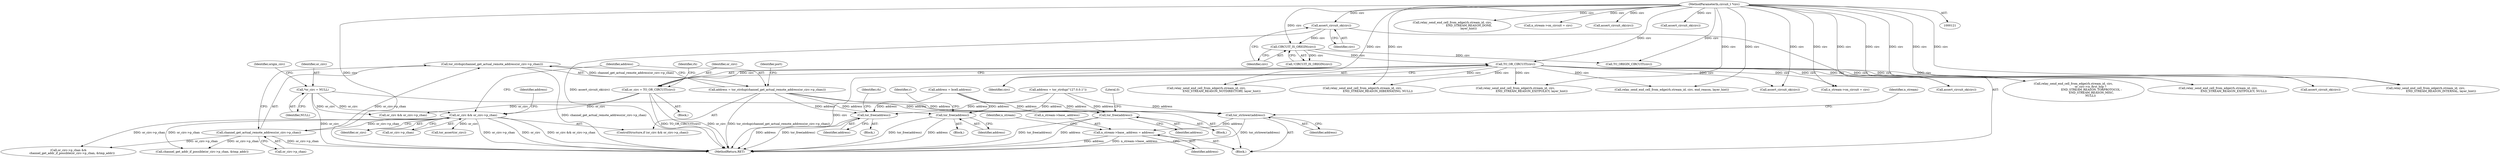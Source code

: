 digraph "0_tor_79b59a2dfcb68897ee89d98587d09e55f07e68d7@API" {
"1000374" [label="(Call,tor_strdup(channel_get_actual_remote_address(or_circ->p_chan)))"];
"1000375" [label="(Call,channel_get_actual_remote_address(or_circ->p_chan))"];
"1000367" [label="(Call,or_circ && or_circ->p_chan)"];
"1000136" [label="(Call,*or_circ = NULL)"];
"1000164" [label="(Call,or_circ = TO_OR_CIRCUIT(circ))"];
"1000166" [label="(Call,TO_OR_CIRCUIT(circ))"];
"1000161" [label="(Call,CIRCUIT_IS_ORIGIN(circ))"];
"1000157" [label="(Call,assert_circuit_ok(circ))"];
"1000123" [label="(MethodParameterIn,circuit_t *circ)"];
"1000372" [label="(Call,address = tor_strdup(channel_get_actual_remote_address(or_circ->p_chan)))"];
"1000424" [label="(Call,tor_free(address))"];
"1000557" [label="(Call,tor_free(address))"];
"1000612" [label="(Call,tor_free(address))"];
"1000616" [label="(Call,tor_strlower(address))"];
"1000618" [label="(Call,n_stream->base_.address = address)"];
"1000547" [label="(Call,relay_send_end_cell_from_edge(rh.stream_id, circ,\n                                     END_STREAM_REASON_DONE,\n                                    layer_hint))"];
"1000590" [label="(Call,n_stream->on_circuit = circ)"];
"1000635" [label="(Call,relay_send_end_cell_from_edge(rh.stream_id, circ,\n                                  END_STREAM_REASON_HIBERNATING, NULL))"];
"1000600" [label="(Call,assert_circuit_ok(circ))"];
"1000612" [label="(Call,tor_free(address))"];
"1000694" [label="(Call,assert_circuit_ok(circ))"];
"1000660" [label="(Call,tor_assert(or_circ))"];
"1000667" [label="(Call,channel_get_addr_if_possible(or_circ->p_chan, &tmp_addr))"];
"1000569" [label="(Call,assert_circuit_ok(circ))"];
"1000561" [label="(Identifier,r)"];
"1000526" [label="(Call,assert_circuit_ok(circ))"];
"1000357" [label="(Call,relay_send_end_cell_from_edge(rh.stream_id, circ,\n                                  END_STREAM_REASON_NOTDIRECTORY, layer_hint))"];
"1000163" [label="(Block,)"];
"1000425" [label="(Identifier,address)"];
"1000621" [label="(Identifier,n_stream)"];
"1000558" [label="(Identifier,address)"];
"1000613" [label="(Identifier,address)"];
"1000557" [label="(Call,tor_free(address))"];
"1000374" [label="(Call,tor_strdup(channel_get_actual_remote_address(or_circ->p_chan)))"];
"1000376" [label="(Call,or_circ->p_chan)"];
"1000369" [label="(Call,or_circ->p_chan)"];
"1000124" [label="(Block,)"];
"1000373" [label="(Identifier,address)"];
"1000367" [label="(Call,or_circ && or_circ->p_chan)"];
"1000372" [label="(Call,address = tor_strdup(channel_get_actual_remote_address(or_circ->p_chan)))"];
"1000426" [label="(Call,relay_send_end_cell_from_edge(rh.stream_id, circ,\n                                    END_STREAM_REASON_EXITPOLICY, layer_hint))"];
"1000164" [label="(Call,or_circ = TO_OR_CIRCUIT(circ))"];
"1000718" [label="(MethodReturn,RET)"];
"1000423" [label="(Block,)"];
"1000385" [label="(Identifier,port)"];
"1000619" [label="(Call,n_stream->base_.address)"];
"1000254" [label="(Call,relay_send_end_cell_from_edge(rh.stream_id, circ, end_reason, layer_hint))"];
"1000538" [label="(Block,)"];
"1000647" [label="(Call,n_stream->on_circuit = circ)"];
"1000617" [label="(Identifier,address)"];
"1000167" [label="(Identifier,circ)"];
"1000280" [label="(Call,or_circ && or_circ->p_chan)"];
"1000615" [label="(Literal,0)"];
"1000136" [label="(Call,*or_circ = NULL)"];
"1000618" [label="(Call,n_stream->base_.address = address)"];
"1000624" [label="(Identifier,address)"];
"1000123" [label="(MethodParameterIn,circuit_t *circ)"];
"1000663" [label="(Call,or_circ->p_chan &&\n        channel_get_addr_if_possible(or_circ->p_chan, &tmp_addr))"];
"1000322" [label="(Call,relay_send_end_cell_from_edge(rh.stream_id, circ,\n                                      or_circ->is_first_hop ?\n                                        END_STREAM_REASON_TORPROTOCOL :\n                                        END_STREAM_REASON_MISC,\n                                      NULL))"];
"1000137" [label="(Identifier,or_circ)"];
"1000160" [label="(Call,!CIRCUIT_IS_ORIGIN(circ))"];
"1000217" [label="(Call,relay_send_end_cell_from_edge(rh.stream_id, circ,\n                                  END_STREAM_REASON_EXITPOLICY, NULL))"];
"1000189" [label="(Identifier,rh)"];
"1000713" [label="(Call,assert_circuit_ok(circ))"];
"1000368" [label="(Identifier,or_circ)"];
"1000628" [label="(Identifier,n_stream)"];
"1000161" [label="(Call,CIRCUIT_IS_ORIGIN(circ))"];
"1000158" [label="(Identifier,circ)"];
"1000375" [label="(Call,channel_get_actual_remote_address(or_circ->p_chan))"];
"1000616" [label="(Call,tor_strlower(address))"];
"1000141" [label="(Identifier,origin_circ)"];
"1000366" [label="(ControlStructure,if (or_circ && or_circ->p_chan))"];
"1000162" [label="(Identifier,circ)"];
"1000269" [label="(Call,address = bcell.address)"];
"1000166" [label="(Call,TO_OR_CIRCUIT(circ))"];
"1000424" [label="(Call,tor_free(address))"];
"1000428" [label="(Identifier,rh)"];
"1000397" [label="(Call,relay_send_end_cell_from_edge(rh.stream_id, circ,\n                                  END_STREAM_REASON_INTERNAL, layer_hint))"];
"1000138" [label="(Identifier,NULL)"];
"1000178" [label="(Call,TO_ORIGIN_CIRCUIT(circ))"];
"1000381" [label="(Identifier,address)"];
"1000165" [label="(Identifier,or_circ)"];
"1000380" [label="(Call,address = tor_strdup(\"127.0.0.1\"))"];
"1000157" [label="(Call,assert_circuit_ok(circ))"];
"1000494" [label="(Block,)"];
"1000374" -> "1000372"  [label="AST: "];
"1000374" -> "1000375"  [label="CFG: "];
"1000375" -> "1000374"  [label="AST: "];
"1000372" -> "1000374"  [label="CFG: "];
"1000374" -> "1000718"  [label="DDG: channel_get_actual_remote_address(or_circ->p_chan)"];
"1000374" -> "1000372"  [label="DDG: channel_get_actual_remote_address(or_circ->p_chan)"];
"1000375" -> "1000374"  [label="DDG: or_circ->p_chan"];
"1000375" -> "1000376"  [label="CFG: "];
"1000376" -> "1000375"  [label="AST: "];
"1000375" -> "1000718"  [label="DDG: or_circ->p_chan"];
"1000367" -> "1000375"  [label="DDG: or_circ->p_chan"];
"1000375" -> "1000663"  [label="DDG: or_circ->p_chan"];
"1000375" -> "1000667"  [label="DDG: or_circ->p_chan"];
"1000367" -> "1000366"  [label="AST: "];
"1000367" -> "1000368"  [label="CFG: "];
"1000367" -> "1000369"  [label="CFG: "];
"1000368" -> "1000367"  [label="AST: "];
"1000369" -> "1000367"  [label="AST: "];
"1000373" -> "1000367"  [label="CFG: "];
"1000381" -> "1000367"  [label="CFG: "];
"1000367" -> "1000718"  [label="DDG: or_circ->p_chan"];
"1000367" -> "1000718"  [label="DDG: or_circ"];
"1000367" -> "1000718"  [label="DDG: or_circ && or_circ->p_chan"];
"1000136" -> "1000367"  [label="DDG: or_circ"];
"1000164" -> "1000367"  [label="DDG: or_circ"];
"1000367" -> "1000660"  [label="DDG: or_circ"];
"1000367" -> "1000663"  [label="DDG: or_circ->p_chan"];
"1000367" -> "1000667"  [label="DDG: or_circ->p_chan"];
"1000136" -> "1000124"  [label="AST: "];
"1000136" -> "1000138"  [label="CFG: "];
"1000137" -> "1000136"  [label="AST: "];
"1000138" -> "1000136"  [label="AST: "];
"1000141" -> "1000136"  [label="CFG: "];
"1000136" -> "1000718"  [label="DDG: or_circ"];
"1000136" -> "1000280"  [label="DDG: or_circ"];
"1000164" -> "1000163"  [label="AST: "];
"1000164" -> "1000166"  [label="CFG: "];
"1000165" -> "1000164"  [label="AST: "];
"1000166" -> "1000164"  [label="AST: "];
"1000189" -> "1000164"  [label="CFG: "];
"1000164" -> "1000718"  [label="DDG: TO_OR_CIRCUIT(circ)"];
"1000164" -> "1000718"  [label="DDG: or_circ"];
"1000166" -> "1000164"  [label="DDG: circ"];
"1000164" -> "1000280"  [label="DDG: or_circ"];
"1000166" -> "1000167"  [label="CFG: "];
"1000167" -> "1000166"  [label="AST: "];
"1000166" -> "1000718"  [label="DDG: circ"];
"1000161" -> "1000166"  [label="DDG: circ"];
"1000123" -> "1000166"  [label="DDG: circ"];
"1000166" -> "1000217"  [label="DDG: circ"];
"1000166" -> "1000254"  [label="DDG: circ"];
"1000166" -> "1000322"  [label="DDG: circ"];
"1000166" -> "1000357"  [label="DDG: circ"];
"1000166" -> "1000397"  [label="DDG: circ"];
"1000166" -> "1000426"  [label="DDG: circ"];
"1000166" -> "1000526"  [label="DDG: circ"];
"1000166" -> "1000635"  [label="DDG: circ"];
"1000166" -> "1000647"  [label="DDG: circ"];
"1000166" -> "1000694"  [label="DDG: circ"];
"1000166" -> "1000713"  [label="DDG: circ"];
"1000161" -> "1000160"  [label="AST: "];
"1000161" -> "1000162"  [label="CFG: "];
"1000162" -> "1000161"  [label="AST: "];
"1000160" -> "1000161"  [label="CFG: "];
"1000161" -> "1000160"  [label="DDG: circ"];
"1000157" -> "1000161"  [label="DDG: circ"];
"1000123" -> "1000161"  [label="DDG: circ"];
"1000161" -> "1000178"  [label="DDG: circ"];
"1000157" -> "1000124"  [label="AST: "];
"1000157" -> "1000158"  [label="CFG: "];
"1000158" -> "1000157"  [label="AST: "];
"1000162" -> "1000157"  [label="CFG: "];
"1000157" -> "1000718"  [label="DDG: assert_circuit_ok(circ)"];
"1000123" -> "1000157"  [label="DDG: circ"];
"1000123" -> "1000121"  [label="AST: "];
"1000123" -> "1000718"  [label="DDG: circ"];
"1000123" -> "1000178"  [label="DDG: circ"];
"1000123" -> "1000217"  [label="DDG: circ"];
"1000123" -> "1000254"  [label="DDG: circ"];
"1000123" -> "1000322"  [label="DDG: circ"];
"1000123" -> "1000357"  [label="DDG: circ"];
"1000123" -> "1000397"  [label="DDG: circ"];
"1000123" -> "1000426"  [label="DDG: circ"];
"1000123" -> "1000526"  [label="DDG: circ"];
"1000123" -> "1000547"  [label="DDG: circ"];
"1000123" -> "1000569"  [label="DDG: circ"];
"1000123" -> "1000590"  [label="DDG: circ"];
"1000123" -> "1000600"  [label="DDG: circ"];
"1000123" -> "1000635"  [label="DDG: circ"];
"1000123" -> "1000647"  [label="DDG: circ"];
"1000123" -> "1000694"  [label="DDG: circ"];
"1000123" -> "1000713"  [label="DDG: circ"];
"1000372" -> "1000366"  [label="AST: "];
"1000373" -> "1000372"  [label="AST: "];
"1000385" -> "1000372"  [label="CFG: "];
"1000372" -> "1000718"  [label="DDG: tor_strdup(channel_get_actual_remote_address(or_circ->p_chan))"];
"1000372" -> "1000424"  [label="DDG: address"];
"1000372" -> "1000557"  [label="DDG: address"];
"1000372" -> "1000612"  [label="DDG: address"];
"1000372" -> "1000616"  [label="DDG: address"];
"1000424" -> "1000423"  [label="AST: "];
"1000424" -> "1000425"  [label="CFG: "];
"1000425" -> "1000424"  [label="AST: "];
"1000428" -> "1000424"  [label="CFG: "];
"1000424" -> "1000718"  [label="DDG: address"];
"1000424" -> "1000718"  [label="DDG: tor_free(address)"];
"1000269" -> "1000424"  [label="DDG: address"];
"1000380" -> "1000424"  [label="DDG: address"];
"1000557" -> "1000538"  [label="AST: "];
"1000557" -> "1000558"  [label="CFG: "];
"1000558" -> "1000557"  [label="AST: "];
"1000561" -> "1000557"  [label="CFG: "];
"1000557" -> "1000718"  [label="DDG: tor_free(address)"];
"1000557" -> "1000718"  [label="DDG: address"];
"1000269" -> "1000557"  [label="DDG: address"];
"1000380" -> "1000557"  [label="DDG: address"];
"1000612" -> "1000494"  [label="AST: "];
"1000612" -> "1000613"  [label="CFG: "];
"1000613" -> "1000612"  [label="AST: "];
"1000615" -> "1000612"  [label="CFG: "];
"1000612" -> "1000718"  [label="DDG: address"];
"1000612" -> "1000718"  [label="DDG: tor_free(address)"];
"1000269" -> "1000612"  [label="DDG: address"];
"1000380" -> "1000612"  [label="DDG: address"];
"1000616" -> "1000124"  [label="AST: "];
"1000616" -> "1000617"  [label="CFG: "];
"1000617" -> "1000616"  [label="AST: "];
"1000621" -> "1000616"  [label="CFG: "];
"1000616" -> "1000718"  [label="DDG: tor_strlower(address)"];
"1000269" -> "1000616"  [label="DDG: address"];
"1000380" -> "1000616"  [label="DDG: address"];
"1000616" -> "1000618"  [label="DDG: address"];
"1000618" -> "1000124"  [label="AST: "];
"1000618" -> "1000624"  [label="CFG: "];
"1000619" -> "1000618"  [label="AST: "];
"1000624" -> "1000618"  [label="AST: "];
"1000628" -> "1000618"  [label="CFG: "];
"1000618" -> "1000718"  [label="DDG: address"];
"1000618" -> "1000718"  [label="DDG: n_stream->base_.address"];
}
